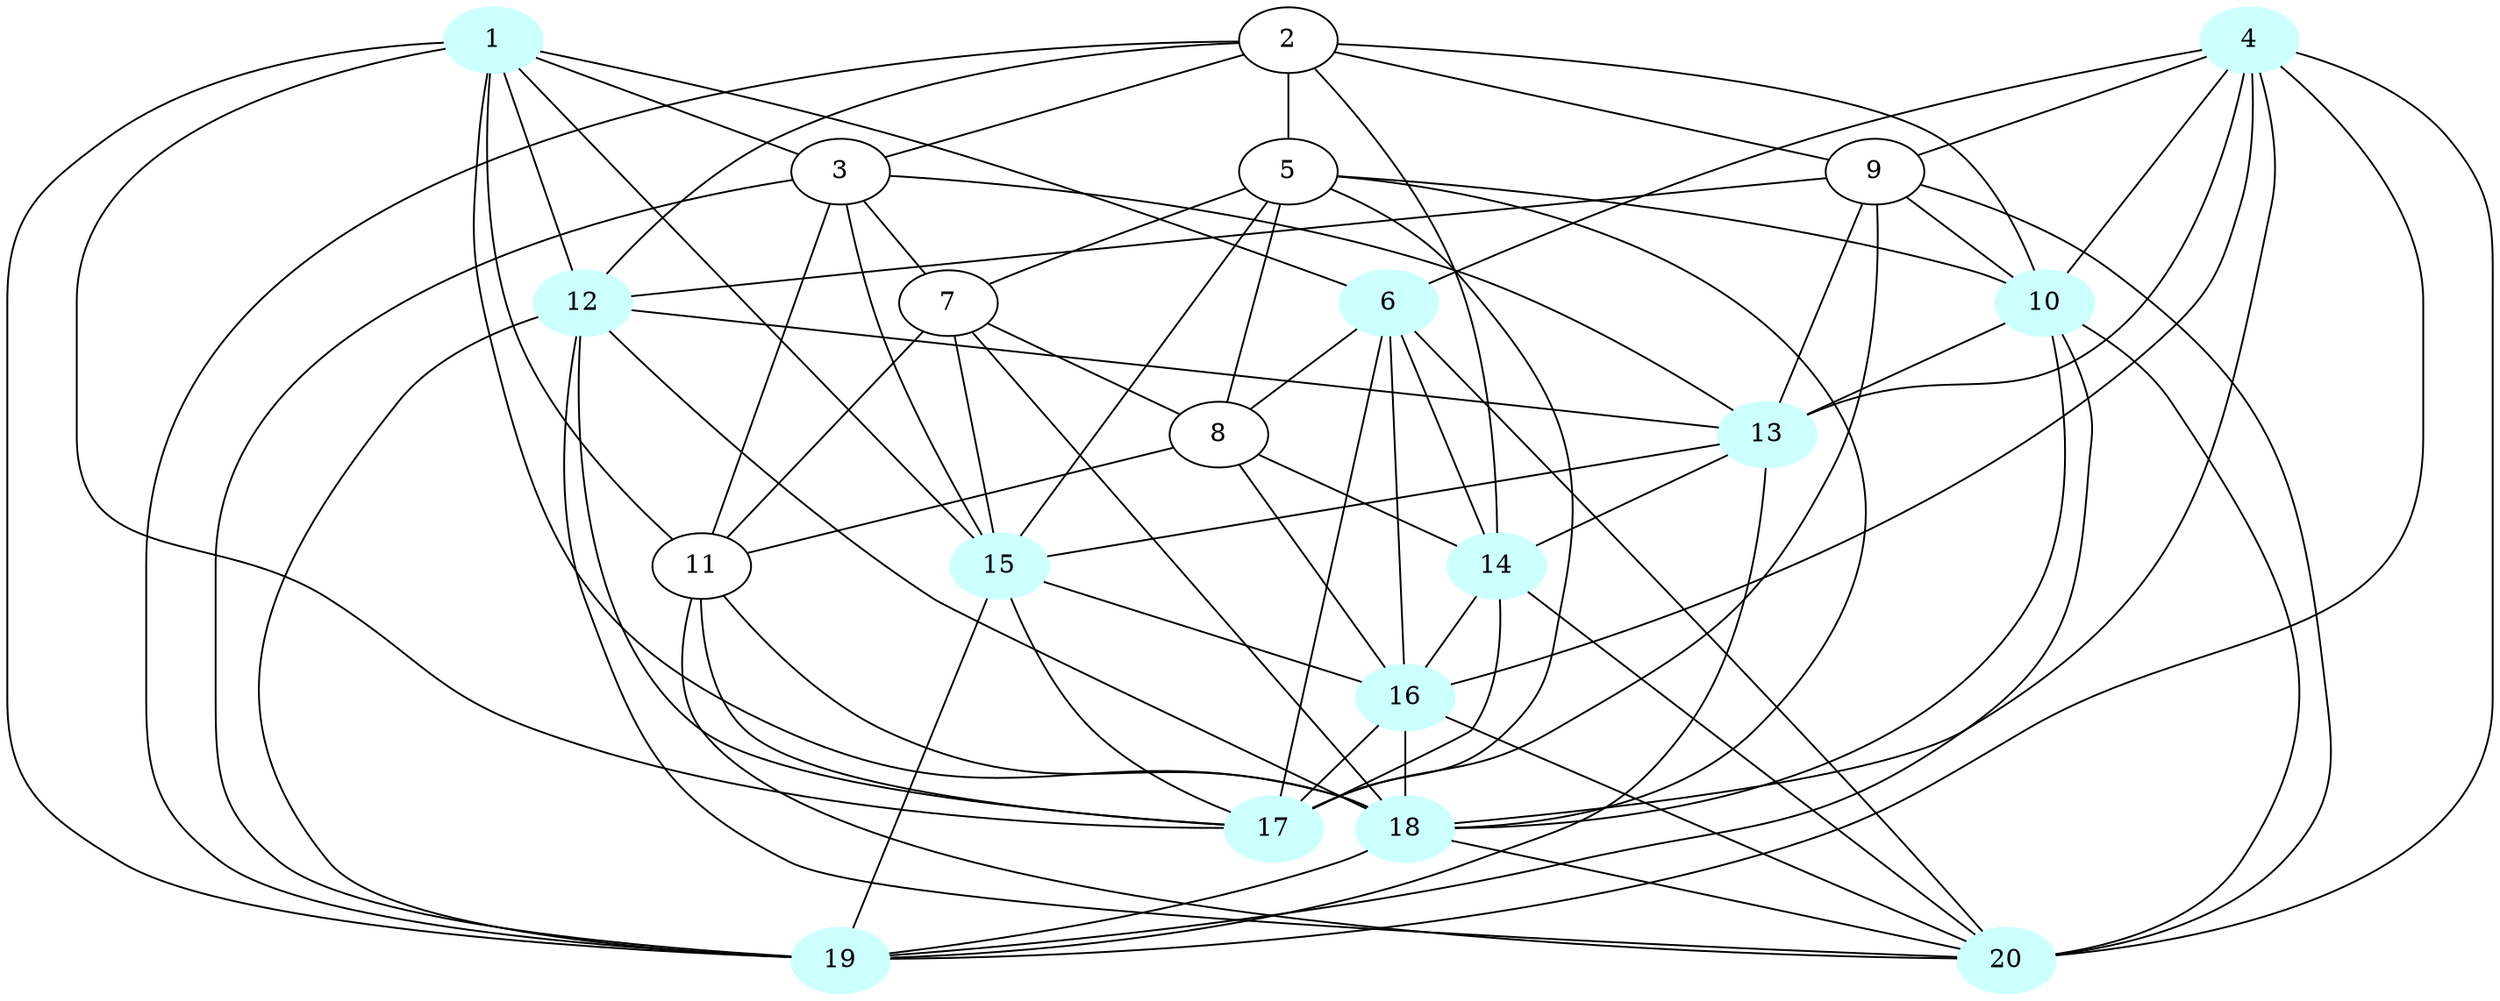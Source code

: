 graph G {
    1 [style=filled, color="#CCFFFF"];
    4 [style=filled, color="#CCFFFF"];
    6 [style=filled, color="#CCFFFF"];
    10 [style=filled, color="#CCFFFF"];
    12 [style=filled, color="#CCFFFF"];
    13 [style=filled, color="#CCFFFF"];
    14 [style=filled, color="#CCFFFF"];
    15 [style=filled, color="#CCFFFF"];
    16 [style=filled, color="#CCFFFF"];
    17 [style=filled, color="#CCFFFF"];
    18 [style=filled, color="#CCFFFF"];
    19 [style=filled, color="#CCFFFF"];
    20 [style=filled, color="#CCFFFF"];
    1 -- 3 [len= 2]
    1 -- 6 [len= 2]
    1 -- 11 [len= 2]
    1 -- 12 [len= 2]
    1 -- 15 [len= 2]
    1 -- 17 [len= 2]
    1 -- 18 [len= 2]
    1 -- 19 [len= 2]
    2 -- 3 [len= 2]
    2 -- 5 [len= 2]
    2 -- 9 [len= 2]
    2 -- 10 [len= 2]
    2 -- 12 [len= 2]
    2 -- 14 [len= 2]
    2 -- 19 [len= 2]
    3 -- 7 [len= 2]
    3 -- 11 [len= 2]
    3 -- 13 [len= 2]
    3 -- 15 [len= 2]
    3 -- 19 [len= 2]
    4 -- 6 [len= 2]
    4 -- 9 [len= 2]
    4 -- 10 [len= 2]
    4 -- 13 [len= 2]
    4 -- 16 [len= 2]
    4 -- 18 [len= 2]
    4 -- 19 [len= 2]
    4 -- 20 [len= 2]
    5 -- 7 [len= 2]
    5 -- 8 [len= 2]
    5 -- 10 [len= 2]
    5 -- 15 [len= 2]
    5 -- 17 [len= 2]
    5 -- 18 [len= 2]
    6 -- 8 [len= 2]
    6 -- 14 [len= 2]
    6 -- 16 [len= 2]
    6 -- 17 [len= 2]
    6 -- 20 [len= 2]
    7 -- 8 [len= 2]
    7 -- 11 [len= 2]
    7 -- 15 [len= 2]
    7 -- 18 [len= 2]
    8 -- 11 [len= 2]
    8 -- 14 [len= 2]
    8 -- 16 [len= 2]
    9 -- 10 [len= 2]
    9 -- 12 [len= 2]
    9 -- 13 [len= 2]
    9 -- 17 [len= 2]
    9 -- 20 [len= 2]
    10 -- 13 [len= 2]
    10 -- 18 [len= 2]
    10 -- 19 [len= 2]
    10 -- 20 [len= 2]
    11 -- 17 [len= 2]
    11 -- 18 [len= 2]
    11 -- 20 [len= 2]
    12 -- 13 [len= 2]
    12 -- 17 [len= 2]
    12 -- 18 [len= 2]
    12 -- 19 [len= 2]
    12 -- 20 [len= 2]
    13 -- 14 [len= 2]
    13 -- 15 [len= 2]
    13 -- 19 [len= 2]
    14 -- 16 [len= 2]
    14 -- 17 [len= 2]
    14 -- 20 [len= 2]
    15 -- 16 [len= 2]
    15 -- 17 [len= 2]
    15 -- 19 [len= 2]
    16 -- 17 [len= 2]
    16 -- 18 [len= 2]
    16 -- 20 [len= 2]
    18 -- 19 [len= 2]
    18 -- 20 [len= 2]
}
